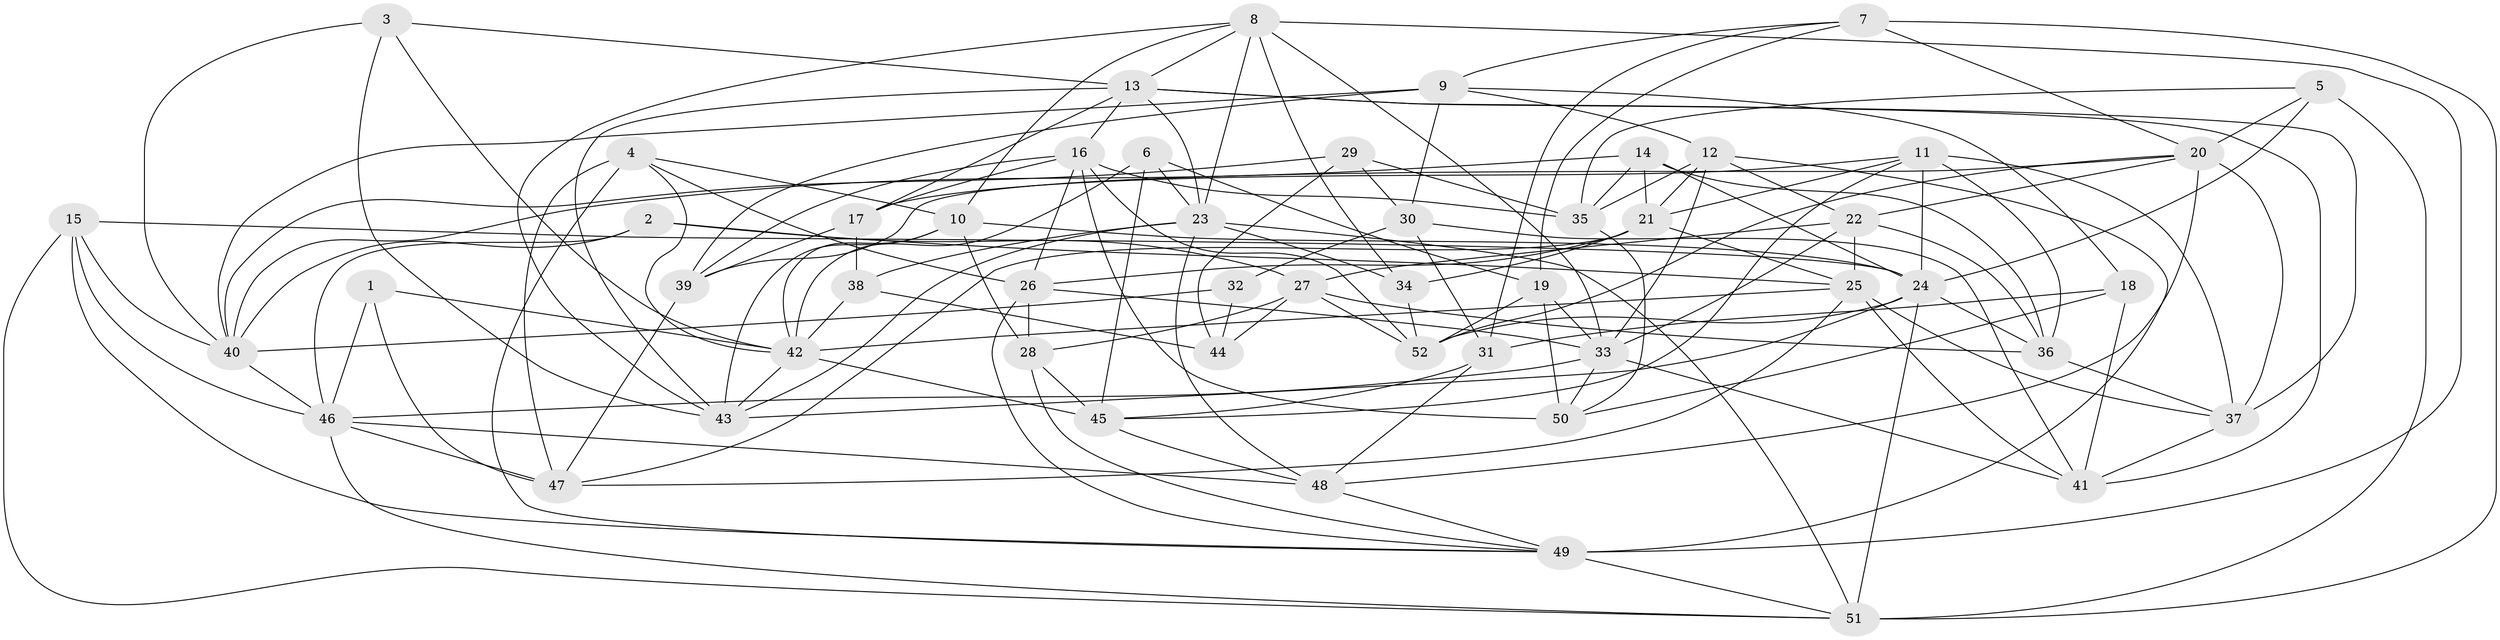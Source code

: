 // original degree distribution, {4: 1.0}
// Generated by graph-tools (version 1.1) at 2025/38/03/04/25 23:38:05]
// undirected, 52 vertices, 151 edges
graph export_dot {
  node [color=gray90,style=filled];
  1;
  2;
  3;
  4;
  5;
  6;
  7;
  8;
  9;
  10;
  11;
  12;
  13;
  14;
  15;
  16;
  17;
  18;
  19;
  20;
  21;
  22;
  23;
  24;
  25;
  26;
  27;
  28;
  29;
  30;
  31;
  32;
  33;
  34;
  35;
  36;
  37;
  38;
  39;
  40;
  41;
  42;
  43;
  44;
  45;
  46;
  47;
  48;
  49;
  50;
  51;
  52;
  1 -- 42 [weight=1.0];
  1 -- 46 [weight=2.0];
  1 -- 47 [weight=1.0];
  2 -- 25 [weight=1.0];
  2 -- 27 [weight=1.0];
  2 -- 40 [weight=1.0];
  2 -- 46 [weight=1.0];
  3 -- 13 [weight=1.0];
  3 -- 40 [weight=1.0];
  3 -- 42 [weight=1.0];
  3 -- 43 [weight=1.0];
  4 -- 10 [weight=1.0];
  4 -- 26 [weight=1.0];
  4 -- 42 [weight=1.0];
  4 -- 47 [weight=2.0];
  4 -- 49 [weight=1.0];
  5 -- 20 [weight=1.0];
  5 -- 24 [weight=1.0];
  5 -- 35 [weight=1.0];
  5 -- 51 [weight=1.0];
  6 -- 19 [weight=1.0];
  6 -- 23 [weight=1.0];
  6 -- 42 [weight=1.0];
  6 -- 45 [weight=1.0];
  7 -- 9 [weight=1.0];
  7 -- 19 [weight=1.0];
  7 -- 20 [weight=1.0];
  7 -- 31 [weight=1.0];
  7 -- 51 [weight=2.0];
  8 -- 10 [weight=1.0];
  8 -- 13 [weight=1.0];
  8 -- 23 [weight=1.0];
  8 -- 33 [weight=1.0];
  8 -- 34 [weight=1.0];
  8 -- 43 [weight=2.0];
  8 -- 49 [weight=3.0];
  9 -- 12 [weight=1.0];
  9 -- 18 [weight=1.0];
  9 -- 30 [weight=1.0];
  9 -- 39 [weight=1.0];
  9 -- 40 [weight=1.0];
  10 -- 24 [weight=2.0];
  10 -- 28 [weight=1.0];
  10 -- 42 [weight=1.0];
  10 -- 43 [weight=2.0];
  11 -- 17 [weight=1.0];
  11 -- 21 [weight=1.0];
  11 -- 24 [weight=1.0];
  11 -- 36 [weight=1.0];
  11 -- 37 [weight=1.0];
  11 -- 45 [weight=1.0];
  12 -- 21 [weight=1.0];
  12 -- 22 [weight=1.0];
  12 -- 33 [weight=1.0];
  12 -- 35 [weight=1.0];
  12 -- 49 [weight=1.0];
  13 -- 16 [weight=1.0];
  13 -- 17 [weight=1.0];
  13 -- 23 [weight=1.0];
  13 -- 37 [weight=1.0];
  13 -- 41 [weight=2.0];
  13 -- 43 [weight=2.0];
  14 -- 21 [weight=2.0];
  14 -- 24 [weight=1.0];
  14 -- 35 [weight=1.0];
  14 -- 36 [weight=1.0];
  14 -- 40 [weight=1.0];
  15 -- 24 [weight=1.0];
  15 -- 40 [weight=1.0];
  15 -- 46 [weight=2.0];
  15 -- 49 [weight=1.0];
  15 -- 51 [weight=1.0];
  16 -- 17 [weight=1.0];
  16 -- 26 [weight=1.0];
  16 -- 35 [weight=1.0];
  16 -- 39 [weight=1.0];
  16 -- 50 [weight=2.0];
  16 -- 52 [weight=1.0];
  17 -- 38 [weight=2.0];
  17 -- 39 [weight=1.0];
  18 -- 31 [weight=1.0];
  18 -- 41 [weight=1.0];
  18 -- 50 [weight=1.0];
  19 -- 33 [weight=1.0];
  19 -- 50 [weight=1.0];
  19 -- 52 [weight=2.0];
  20 -- 22 [weight=1.0];
  20 -- 37 [weight=1.0];
  20 -- 39 [weight=1.0];
  20 -- 48 [weight=1.0];
  20 -- 52 [weight=2.0];
  21 -- 25 [weight=1.0];
  21 -- 26 [weight=1.0];
  21 -- 34 [weight=1.0];
  21 -- 47 [weight=1.0];
  22 -- 25 [weight=1.0];
  22 -- 27 [weight=1.0];
  22 -- 33 [weight=1.0];
  22 -- 36 [weight=1.0];
  23 -- 34 [weight=1.0];
  23 -- 38 [weight=1.0];
  23 -- 43 [weight=1.0];
  23 -- 48 [weight=1.0];
  23 -- 51 [weight=1.0];
  24 -- 36 [weight=1.0];
  24 -- 43 [weight=1.0];
  24 -- 51 [weight=1.0];
  24 -- 52 [weight=1.0];
  25 -- 37 [weight=1.0];
  25 -- 41 [weight=1.0];
  25 -- 42 [weight=2.0];
  25 -- 47 [weight=1.0];
  26 -- 28 [weight=1.0];
  26 -- 33 [weight=1.0];
  26 -- 49 [weight=1.0];
  27 -- 28 [weight=1.0];
  27 -- 36 [weight=1.0];
  27 -- 44 [weight=1.0];
  27 -- 52 [weight=1.0];
  28 -- 45 [weight=2.0];
  28 -- 49 [weight=1.0];
  29 -- 30 [weight=1.0];
  29 -- 35 [weight=1.0];
  29 -- 40 [weight=1.0];
  29 -- 44 [weight=1.0];
  30 -- 31 [weight=1.0];
  30 -- 32 [weight=1.0];
  30 -- 41 [weight=2.0];
  31 -- 45 [weight=2.0];
  31 -- 48 [weight=1.0];
  32 -- 40 [weight=1.0];
  32 -- 44 [weight=2.0];
  33 -- 41 [weight=1.0];
  33 -- 46 [weight=1.0];
  33 -- 50 [weight=1.0];
  34 -- 52 [weight=1.0];
  35 -- 50 [weight=1.0];
  36 -- 37 [weight=1.0];
  37 -- 41 [weight=1.0];
  38 -- 42 [weight=1.0];
  38 -- 44 [weight=2.0];
  39 -- 47 [weight=2.0];
  40 -- 46 [weight=1.0];
  42 -- 43 [weight=1.0];
  42 -- 45 [weight=1.0];
  45 -- 48 [weight=1.0];
  46 -- 47 [weight=1.0];
  46 -- 48 [weight=1.0];
  46 -- 51 [weight=1.0];
  48 -- 49 [weight=1.0];
  49 -- 51 [weight=1.0];
}
